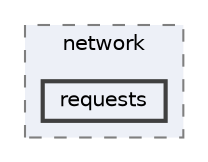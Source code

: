 digraph "/Users/michaelklein/Documents/unorganized/src/common/network/requests"
{
 // LATEX_PDF_SIZE
  bgcolor="transparent";
  edge [fontname=Helvetica,fontsize=10,labelfontname=Helvetica,labelfontsize=10];
  node [fontname=Helvetica,fontsize=10,shape=box,height=0.2,width=0.4];
  compound=true
  subgraph clusterdir_fe680d193281dea8f29c9bf94b4af9e2 {
    graph [ bgcolor="#edf0f7", pencolor="grey50", label="network", fontname=Helvetica,fontsize=10 style="filled,dashed", URL="dir_fe680d193281dea8f29c9bf94b4af9e2.html",tooltip=""]
  dir_1b58f4e8be1820fa7f4312181f8841c2 [label="requests", fillcolor="#edf0f7", color="grey25", style="filled,bold", URL="dir_1b58f4e8be1820fa7f4312181f8841c2.html",tooltip=""];
  }
}
